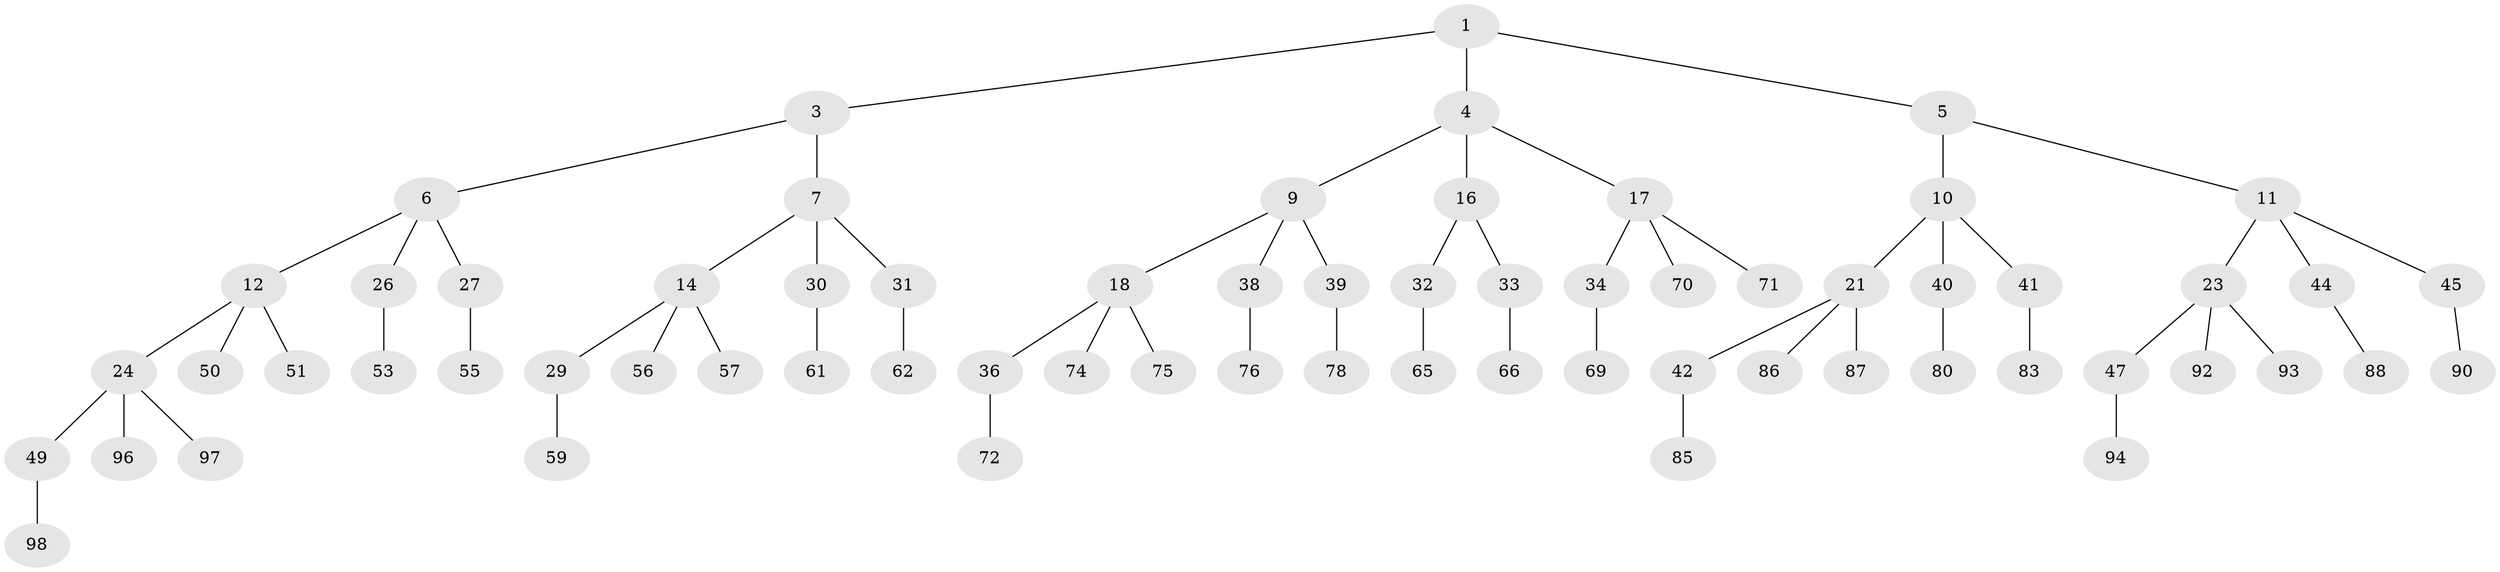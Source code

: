// original degree distribution, {2: 0.02, 3: 0.48, 1: 0.5}
// Generated by graph-tools (version 1.1) at 2025/11/02/21/25 10:11:10]
// undirected, 67 vertices, 66 edges
graph export_dot {
graph [start="1"]
  node [color=gray90,style=filled];
  1 [super="+2"];
  3 [latent=1];
  4 [latent=0.5,super="+8"];
  5 [latent=0.5];
  6 [latent=0.5,super="+13"];
  7 [latent=0.5,super="+15"];
  9 [latent=0.333333,super="+19"];
  10 [latent=0.333333,super="+20"];
  11 [latent=0.333333,super="+22"];
  12 [latent=0.333333,super="+25"];
  14 [latent=0.333333,super="+28"];
  16 [latent=0.25];
  17 [latent=0.25,super="+35"];
  18 [latent=0.25,super="+37"];
  21 [latent=0.25,super="+43"];
  23 [latent=0.25,super="+46"];
  24 [latent=0.25,super="+48"];
  26 [latent=0.25,super="+52"];
  27 [latent=0.25,super="+54"];
  29 [latent=0.25,super="+58"];
  30 [latent=0.25,super="+60"];
  31 [latent=0.25,super="+63"];
  32 [latent=0.2,super="+64"];
  33 [latent=0.2,super="+67"];
  34 [latent=0.2,super="+68"];
  36 [latent=0.2,super="+73"];
  38 [latent=0.2,super="+77"];
  39 [latent=0.2,super="+79"];
  40 [latent=0.2,super="+81"];
  41 [latent=0.2,super="+82"];
  42 [latent=0.2,super="+84"];
  44 [latent=0.2,super="+89"];
  45 [latent=0.2,super="+91"];
  47 [latent=0.2,super="+95"];
  49 [latent=0.2,super="+99"];
  50 [latent=0.2,super="+100"];
  51 [latent=0.2];
  53 [latent=0.2];
  55 [latent=0.2];
  56 [latent=0.2];
  57 [latent=0.2];
  59 [latent=0.2];
  61 [latent=0.2];
  62 [latent=0.2];
  65 [latent=0.166667];
  66 [latent=0.166667];
  69 [latent=0.166667];
  70 [latent=0.166667];
  71 [latent=0.166667];
  72 [latent=0.166667];
  74 [latent=0.166667];
  75 [latent=0.166667];
  76 [latent=0.166667];
  78 [latent=0.166667];
  80 [latent=0.166667];
  83 [latent=0.166667];
  85 [latent=0.166667];
  86 [latent=0.166667];
  87 [latent=0.166667];
  88 [latent=0.166667];
  90 [latent=0.166667];
  92 [latent=0.166667];
  93 [latent=0.166667];
  94 [latent=0.166667];
  96 [latent=0.166667];
  97 [latent=0.166667];
  98 [latent=0.166667];
  1 -- 3;
  1 -- 4;
  1 -- 5;
  3 -- 6;
  3 -- 7;
  4 -- 9;
  4 -- 16;
  4 -- 17;
  5 -- 10;
  5 -- 11;
  6 -- 12;
  6 -- 26;
  6 -- 27;
  7 -- 14;
  7 -- 31;
  7 -- 30;
  9 -- 18;
  9 -- 38;
  9 -- 39;
  10 -- 21;
  10 -- 40;
  10 -- 41;
  11 -- 23;
  11 -- 44;
  11 -- 45;
  12 -- 24;
  12 -- 50;
  12 -- 51;
  14 -- 29;
  14 -- 56;
  14 -- 57;
  16 -- 32;
  16 -- 33;
  17 -- 34;
  17 -- 70;
  17 -- 71;
  18 -- 36;
  18 -- 75;
  18 -- 74;
  21 -- 42;
  21 -- 86;
  21 -- 87;
  23 -- 47;
  23 -- 92;
  23 -- 93;
  24 -- 49;
  24 -- 97;
  24 -- 96;
  26 -- 53;
  27 -- 55;
  29 -- 59;
  30 -- 61;
  31 -- 62;
  32 -- 65;
  33 -- 66;
  34 -- 69;
  36 -- 72;
  38 -- 76;
  39 -- 78;
  40 -- 80;
  41 -- 83;
  42 -- 85;
  44 -- 88;
  45 -- 90;
  47 -- 94;
  49 -- 98;
}
